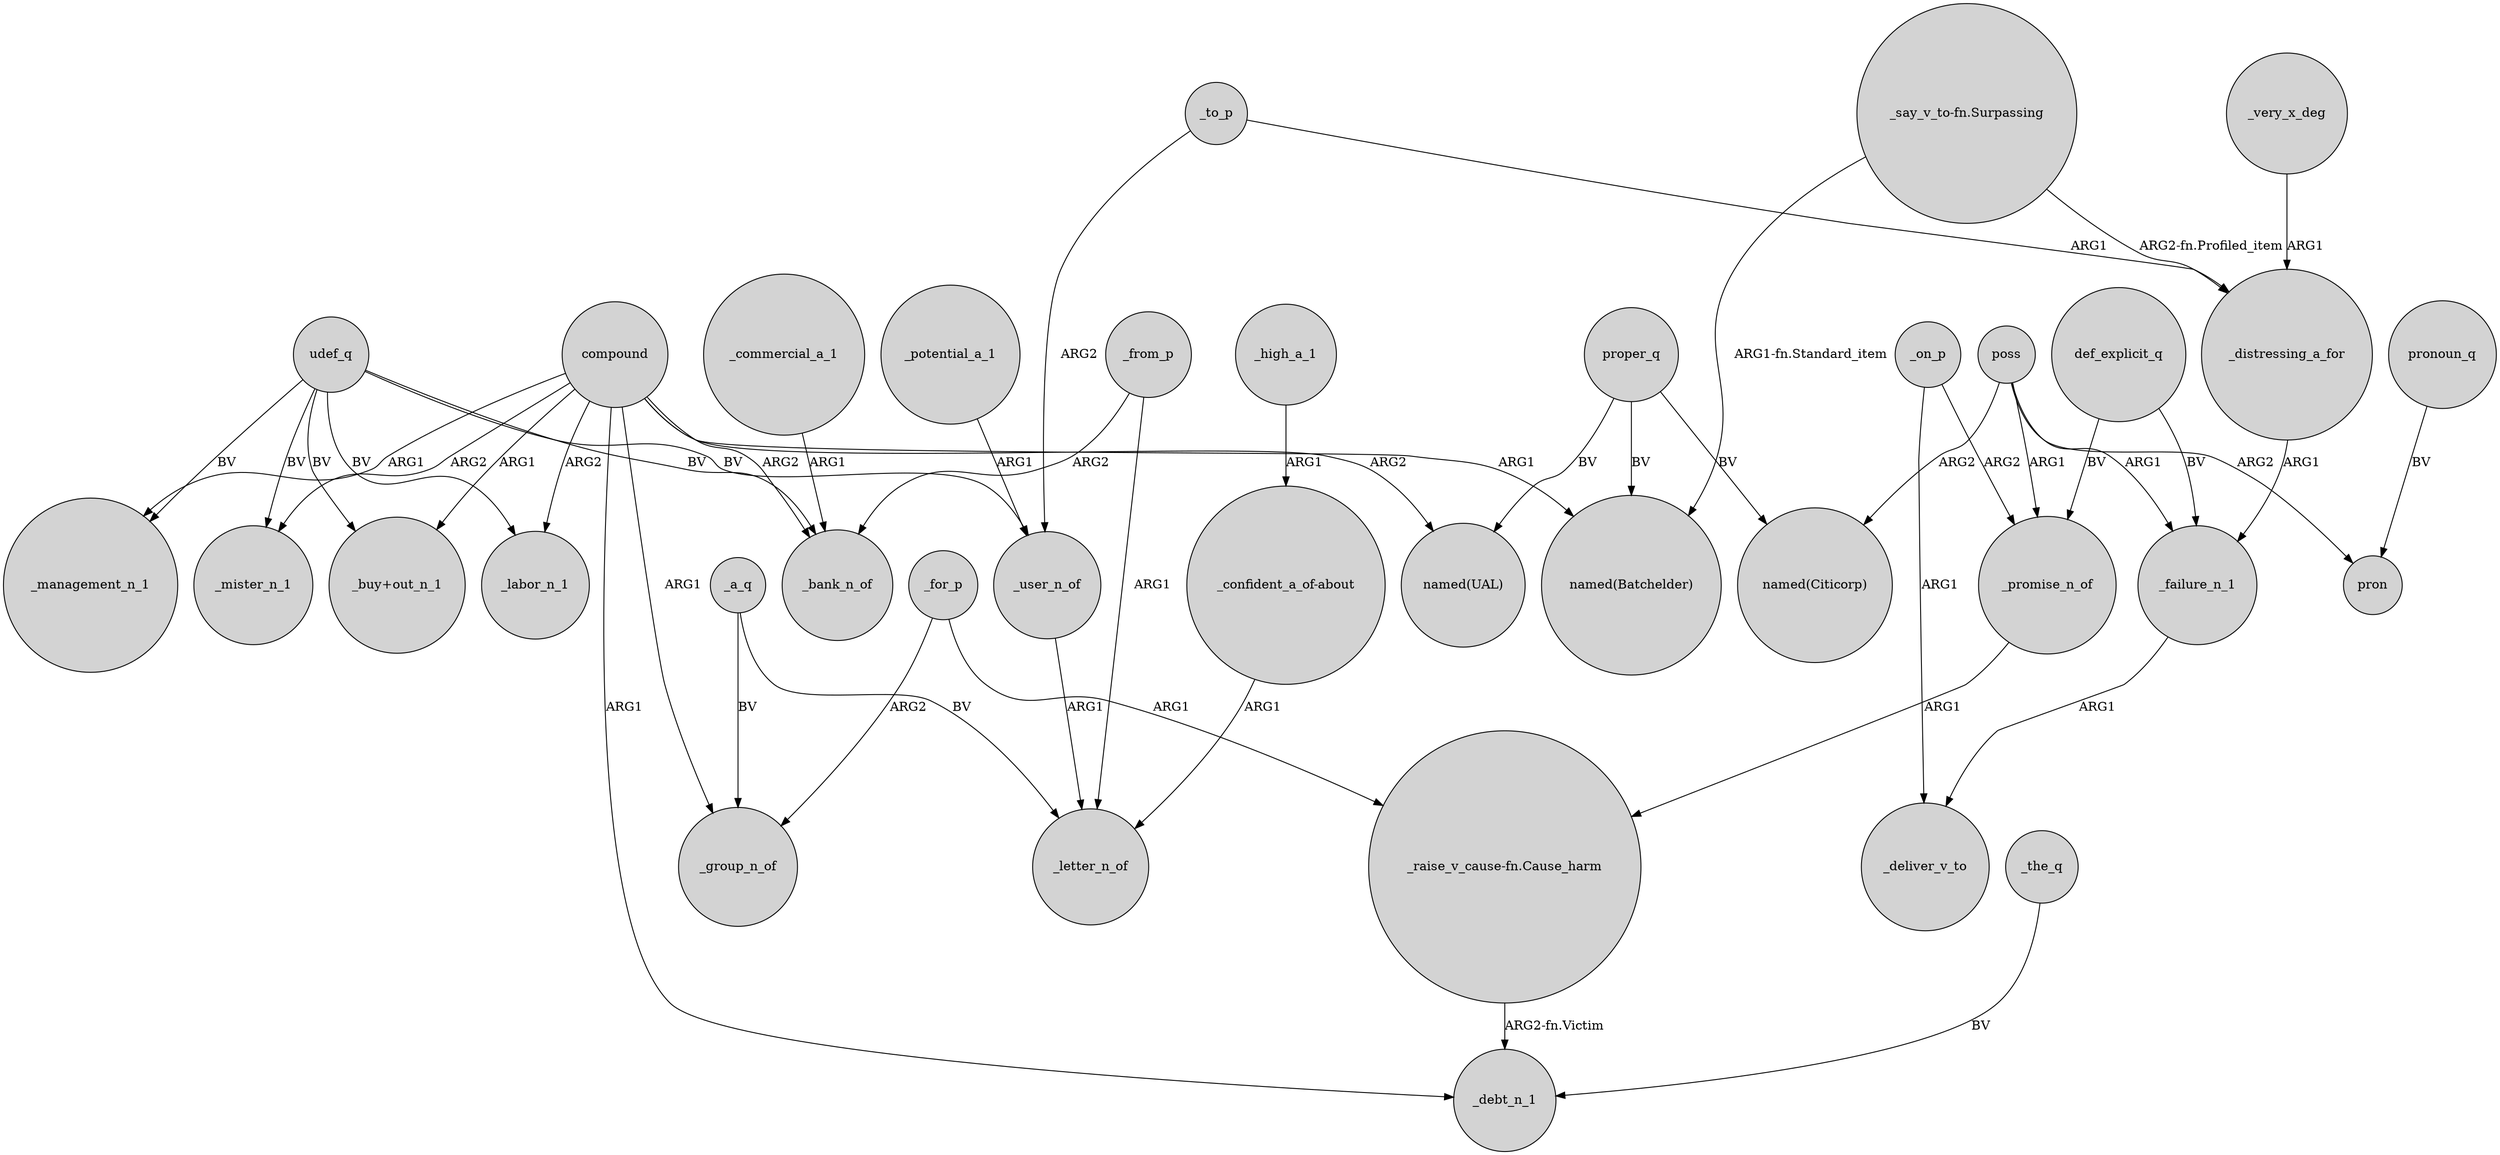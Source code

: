 digraph {
	node [shape=circle style=filled]
	"_raise_v_cause-fn.Cause_harm" -> _debt_n_1 [label="ARG2-fn.Victim"]
	"_say_v_to-fn.Surpassing" -> _distressing_a_for [label="ARG2-fn.Profiled_item"]
	compound -> _mister_n_1 [label=ARG2]
	_high_a_1 -> "_confident_a_of-about" [label=ARG1]
	"_confident_a_of-about" -> _letter_n_of [label=ARG1]
	_to_p -> _user_n_of [label=ARG2]
	"_say_v_to-fn.Surpassing" -> "named(Batchelder)" [label="ARG1-fn.Standard_item"]
	_for_p -> "_raise_v_cause-fn.Cause_harm" [label=ARG1]
	_distressing_a_for -> _failure_n_1 [label=ARG1]
	def_explicit_q -> _failure_n_1 [label=BV]
	_potential_a_1 -> _user_n_of [label=ARG1]
	_promise_n_of -> "_raise_v_cause-fn.Cause_harm" [label=ARG1]
	udef_q -> _bank_n_of [label=BV]
	udef_q -> _user_n_of [label=BV]
	udef_q -> _mister_n_1 [label=BV]
	udef_q -> "_buy+out_n_1" [label=BV]
	compound -> "named(Batchelder)" [label=ARG1]
	poss -> _promise_n_of [label=ARG1]
	_a_q -> _group_n_of [label=BV]
	_a_q -> _letter_n_of [label=BV]
	compound -> _group_n_of [label=ARG1]
	udef_q -> _management_n_1 [label=BV]
	proper_q -> "named(UAL)" [label=BV]
	pronoun_q -> pron [label=BV]
	poss -> pron [label=ARG2]
	_for_p -> _group_n_of [label=ARG2]
	_failure_n_1 -> _deliver_v_to [label=ARG1]
	compound -> _management_n_1 [label=ARG1]
	_on_p -> _promise_n_of [label=ARG2]
	def_explicit_q -> _promise_n_of [label=BV]
	poss -> "named(Citicorp)" [label=ARG2]
	compound -> _labor_n_1 [label=ARG2]
	_the_q -> _debt_n_1 [label=BV]
	poss -> _failure_n_1 [label=ARG1]
	_on_p -> _deliver_v_to [label=ARG1]
	compound -> "named(UAL)" [label=ARG2]
	udef_q -> _labor_n_1 [label=BV]
	compound -> "_buy+out_n_1" [label=ARG1]
	_from_p -> _letter_n_of [label=ARG1]
	proper_q -> "named(Citicorp)" [label=BV]
	_from_p -> _bank_n_of [label=ARG2]
	_to_p -> _distressing_a_for [label=ARG1]
	compound -> _debt_n_1 [label=ARG1]
	_very_x_deg -> _distressing_a_for [label=ARG1]
	_user_n_of -> _letter_n_of [label=ARG1]
	_commercial_a_1 -> _bank_n_of [label=ARG1]
	compound -> _bank_n_of [label=ARG2]
	proper_q -> "named(Batchelder)" [label=BV]
}
